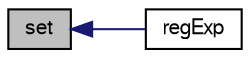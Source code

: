 digraph "set"
{
  bgcolor="transparent";
  edge [fontname="FreeSans",fontsize="10",labelfontname="FreeSans",labelfontsize="10"];
  node [fontname="FreeSans",fontsize="10",shape=record];
  rankdir="LR";
  Node1 [label="set",height=0.2,width=0.4,color="black", fillcolor="grey75", style="filled" fontcolor="black"];
  Node1 -> Node2 [dir="back",color="midnightblue",fontsize="10",style="solid",fontname="FreeSans"];
  Node2 [label="regExp",height=0.2,width=0.4,color="black",URL="$a02055.html#a5bd97b05bba18bfd219cf632c9f2dd6c",tooltip="Construct from character array, optionally ignoring case. "];
}
